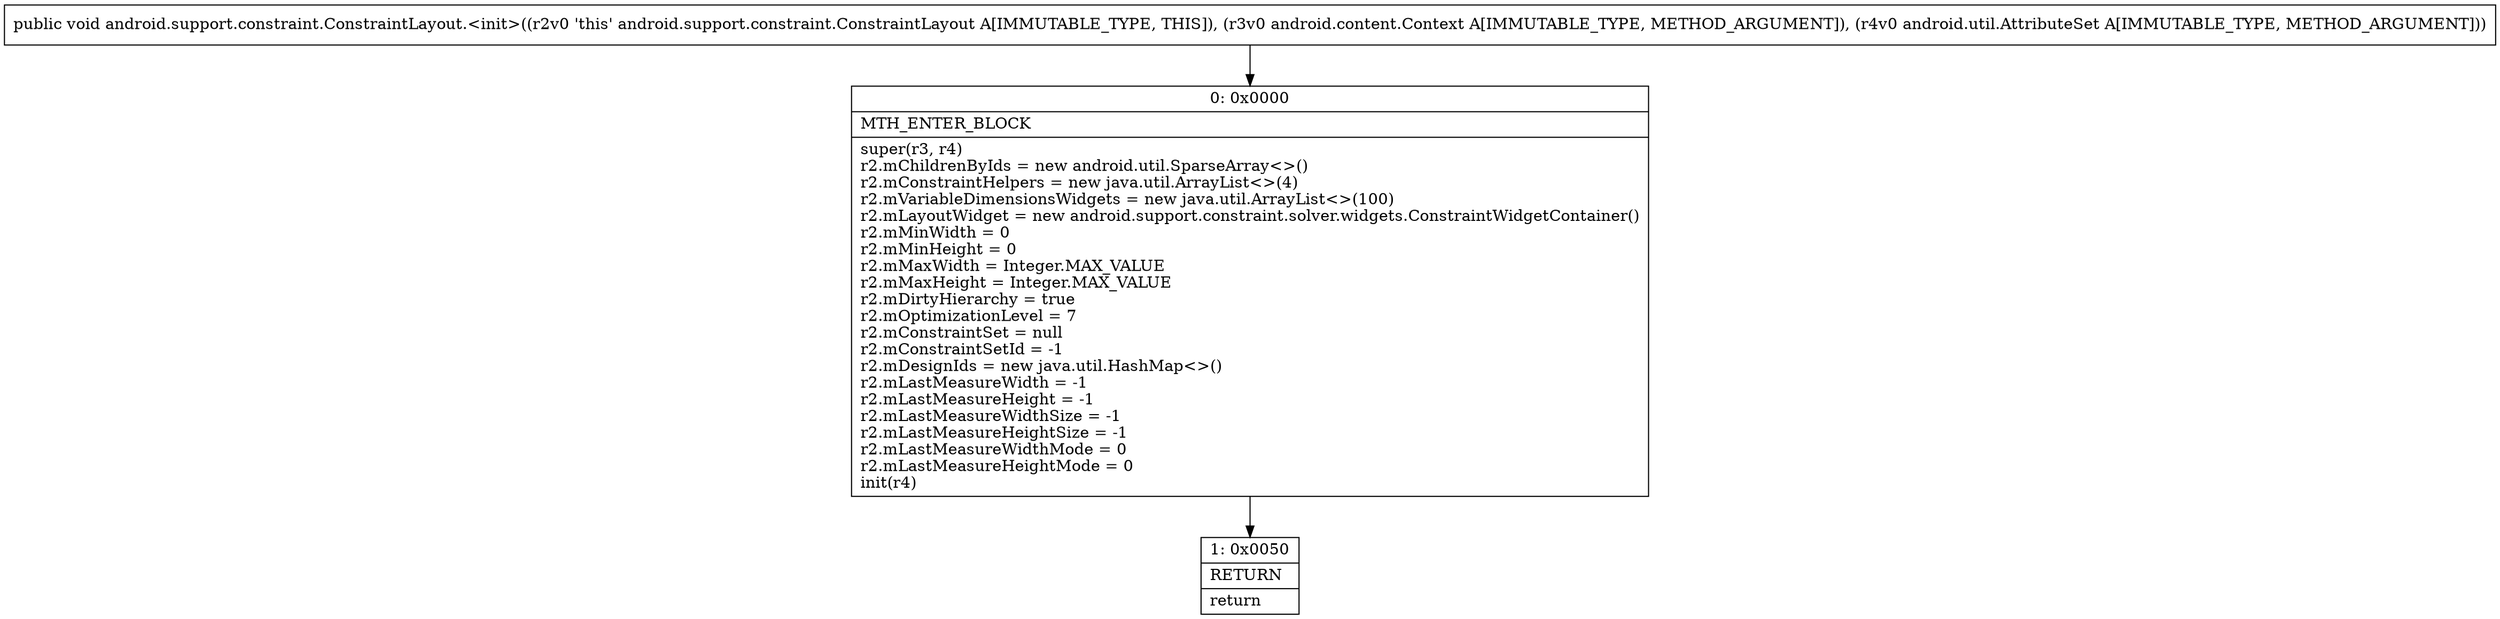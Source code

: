 digraph "CFG forandroid.support.constraint.ConstraintLayout.\<init\>(Landroid\/content\/Context;Landroid\/util\/AttributeSet;)V" {
Node_0 [shape=record,label="{0\:\ 0x0000|MTH_ENTER_BLOCK\l|super(r3, r4)\lr2.mChildrenByIds = new android.util.SparseArray\<\>()\lr2.mConstraintHelpers = new java.util.ArrayList\<\>(4)\lr2.mVariableDimensionsWidgets = new java.util.ArrayList\<\>(100)\lr2.mLayoutWidget = new android.support.constraint.solver.widgets.ConstraintWidgetContainer()\lr2.mMinWidth = 0\lr2.mMinHeight = 0\lr2.mMaxWidth = Integer.MAX_VALUE\lr2.mMaxHeight = Integer.MAX_VALUE\lr2.mDirtyHierarchy = true\lr2.mOptimizationLevel = 7\lr2.mConstraintSet = null\lr2.mConstraintSetId = \-1\lr2.mDesignIds = new java.util.HashMap\<\>()\lr2.mLastMeasureWidth = \-1\lr2.mLastMeasureHeight = \-1\lr2.mLastMeasureWidthSize = \-1\lr2.mLastMeasureHeightSize = \-1\lr2.mLastMeasureWidthMode = 0\lr2.mLastMeasureHeightMode = 0\linit(r4)\l}"];
Node_1 [shape=record,label="{1\:\ 0x0050|RETURN\l|return\l}"];
MethodNode[shape=record,label="{public void android.support.constraint.ConstraintLayout.\<init\>((r2v0 'this' android.support.constraint.ConstraintLayout A[IMMUTABLE_TYPE, THIS]), (r3v0 android.content.Context A[IMMUTABLE_TYPE, METHOD_ARGUMENT]), (r4v0 android.util.AttributeSet A[IMMUTABLE_TYPE, METHOD_ARGUMENT])) }"];
MethodNode -> Node_0;
Node_0 -> Node_1;
}

